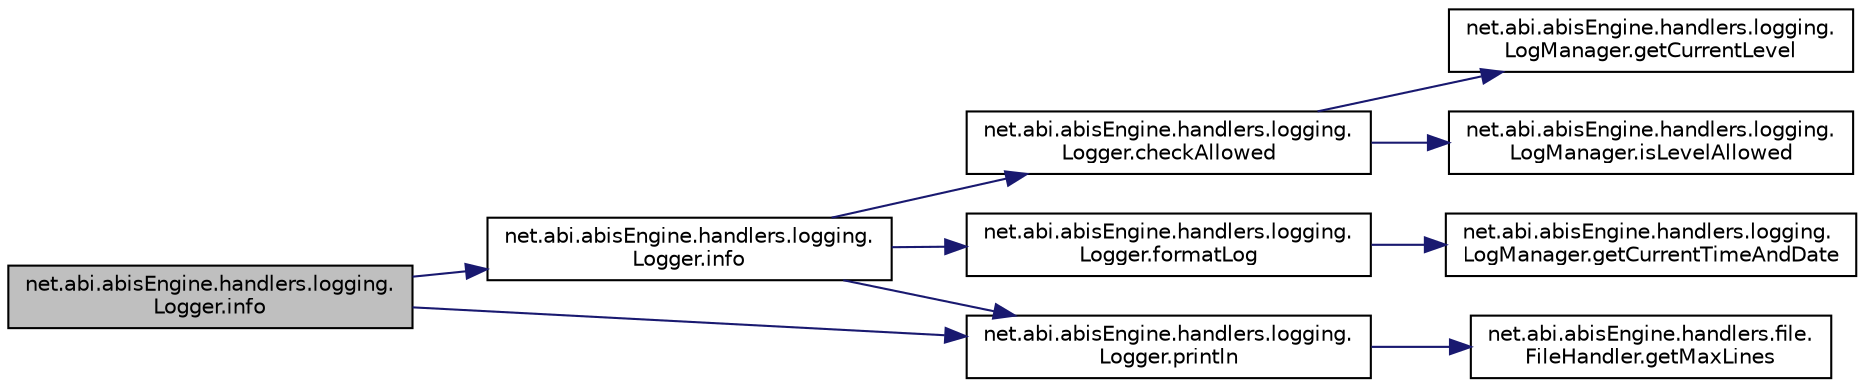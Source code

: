 digraph "net.abi.abisEngine.handlers.logging.Logger.info"
{
 // LATEX_PDF_SIZE
  edge [fontname="Helvetica",fontsize="10",labelfontname="Helvetica",labelfontsize="10"];
  node [fontname="Helvetica",fontsize="10",shape=record];
  rankdir="LR";
  Node1 [label="net.abi.abisEngine.handlers.logging.\lLogger.info",height=0.2,width=0.4,color="black", fillcolor="grey75", style="filled", fontcolor="black",tooltip=" "];
  Node1 -> Node2 [color="midnightblue",fontsize="10",style="solid",fontname="Helvetica"];
  Node2 [label="net.abi.abisEngine.handlers.logging.\lLogger.info",height=0.2,width=0.4,color="black", fillcolor="white", style="filled",URL="$d1/d70/classnet_1_1abi_1_1abis_engine_1_1handlers_1_1logging_1_1_logger.html#a0e4cf20d52e54cb9d8b36fc07a5df35e",tooltip=" "];
  Node2 -> Node3 [color="midnightblue",fontsize="10",style="solid",fontname="Helvetica"];
  Node3 [label="net.abi.abisEngine.handlers.logging.\lLogger.checkAllowed",height=0.2,width=0.4,color="black", fillcolor="white", style="filled",URL="$d1/d70/classnet_1_1abi_1_1abis_engine_1_1handlers_1_1logging_1_1_logger.html#a13b7504675f442f02ae706a156d7cc13",tooltip=" "];
  Node3 -> Node4 [color="midnightblue",fontsize="10",style="solid",fontname="Helvetica"];
  Node4 [label="net.abi.abisEngine.handlers.logging.\lLogManager.getCurrentLevel",height=0.2,width=0.4,color="black", fillcolor="white", style="filled",URL="$da/d1a/classnet_1_1abi_1_1abis_engine_1_1handlers_1_1logging_1_1_log_manager.html#aefd2b12f57fa489b76386bc1a595cd24",tooltip=" "];
  Node3 -> Node5 [color="midnightblue",fontsize="10",style="solid",fontname="Helvetica"];
  Node5 [label="net.abi.abisEngine.handlers.logging.\lLogManager.isLevelAllowed",height=0.2,width=0.4,color="black", fillcolor="white", style="filled",URL="$da/d1a/classnet_1_1abi_1_1abis_engine_1_1handlers_1_1logging_1_1_log_manager.html#a374085310fb87ec9d7aa8fedbd7bdf5f",tooltip=" "];
  Node2 -> Node6 [color="midnightblue",fontsize="10",style="solid",fontname="Helvetica"];
  Node6 [label="net.abi.abisEngine.handlers.logging.\lLogger.formatLog",height=0.2,width=0.4,color="black", fillcolor="white", style="filled",URL="$d1/d70/classnet_1_1abi_1_1abis_engine_1_1handlers_1_1logging_1_1_logger.html#a751b93e83d31f2234d948985a8472c3c",tooltip=" "];
  Node6 -> Node7 [color="midnightblue",fontsize="10",style="solid",fontname="Helvetica"];
  Node7 [label="net.abi.abisEngine.handlers.logging.\lLogManager.getCurrentTimeAndDate",height=0.2,width=0.4,color="black", fillcolor="white", style="filled",URL="$da/d1a/classnet_1_1abi_1_1abis_engine_1_1handlers_1_1logging_1_1_log_manager.html#ad4e72d19a4ef8512439ccd41da205c78",tooltip=" "];
  Node2 -> Node8 [color="midnightblue",fontsize="10",style="solid",fontname="Helvetica"];
  Node8 [label="net.abi.abisEngine.handlers.logging.\lLogger.println",height=0.2,width=0.4,color="black", fillcolor="white", style="filled",URL="$d1/d70/classnet_1_1abi_1_1abis_engine_1_1handlers_1_1logging_1_1_logger.html#ad25894ef47ad269a6e56b327c5e5c3cf",tooltip=" "];
  Node8 -> Node9 [color="midnightblue",fontsize="10",style="solid",fontname="Helvetica"];
  Node9 [label="net.abi.abisEngine.handlers.file.\lFileHandler.getMaxLines",height=0.2,width=0.4,color="black", fillcolor="white", style="filled",URL="$d4/d32/classnet_1_1abi_1_1abis_engine_1_1handlers_1_1file_1_1_file_handler.html#aa4eaca3163774bc59be7b3709cece75e",tooltip=" "];
  Node1 -> Node8 [color="midnightblue",fontsize="10",style="solid",fontname="Helvetica"];
}

